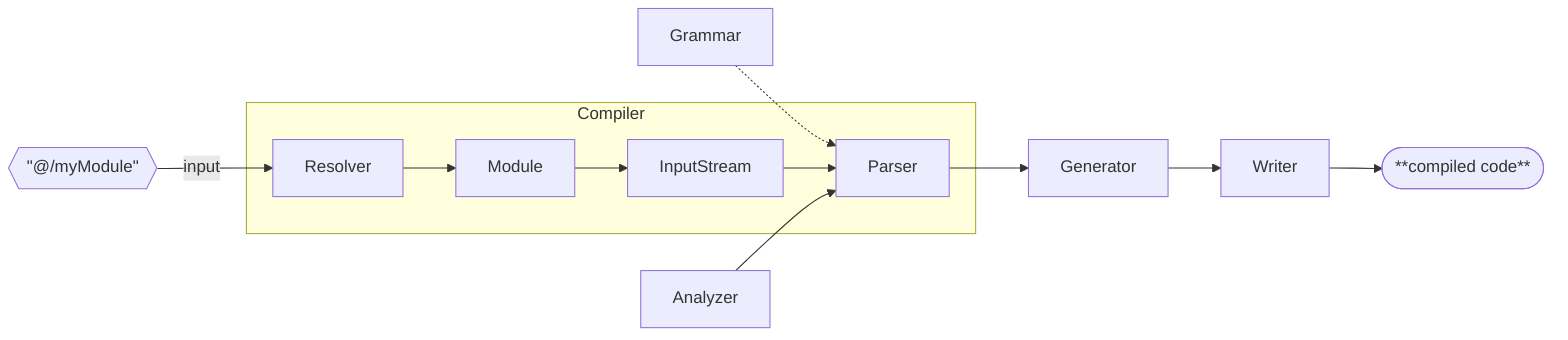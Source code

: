 flowchart LR
  X{{"#quot;@/myModule#quot;"}}

  X --> |input| Resolver

  Grammar -.-> Parser

  %% compile
  subgraph Compiler
    Resolver --> Module --> InputStream --> Parser
  end
  Parser --> Generator --> Writer --> Y([**compiled code**])

  Analyzer --> Parser